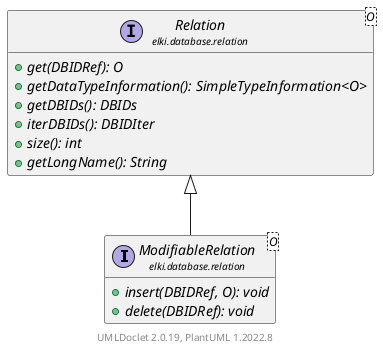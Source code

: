 @startuml
    remove .*\.(Instance|Par|Parameterizer|Factory)$
    set namespaceSeparator none
    hide empty fields
    hide empty methods

    interface "<size:14>ModifiableRelation\n<size:10>elki.database.relation" as elki.database.relation.ModifiableRelation<O> [[ModifiableRelation.html]] {
        {abstract} +insert(DBIDRef, O): void
        {abstract} +delete(DBIDRef): void
    }

    interface "<size:14>Relation\n<size:10>elki.database.relation" as elki.database.relation.Relation<O> [[Relation.html]] {
        {abstract} +get(DBIDRef): O
        {abstract} +getDataTypeInformation(): SimpleTypeInformation<O>
        {abstract} +getDBIDs(): DBIDs
        {abstract} +iterDBIDs(): DBIDIter
        {abstract} +size(): int
        {abstract} +getLongName(): String
    }

    elki.database.relation.Relation <|-- elki.database.relation.ModifiableRelation

    center footer UMLDoclet 2.0.19, PlantUML 1.2022.8
@enduml
